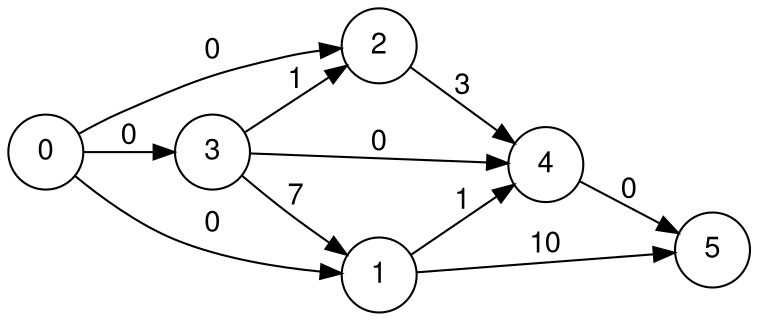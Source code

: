 digraph finite_state_machine {

    fontname="Helvetica,Arial,sans-serif"

    node [fontname="Helvetica,Arial,sans-serif"]

    edge [fontname="Helvetica,Arial,sans-serif"]

    rankdir=LR;

    node [shape = circle];
	2 -> 4 [label = "3"];
	4 -> 5 [label = "0"];
	3 -> 4 [label = "0"];
	3 -> 2 [label = "1"];
	3 -> 1 [label = "7"];
	0 -> 2 [label = "0"];
	0 -> 3 [label = "0"];
	0 -> 1 [label = "0"];
	1 -> 4 [label = "1"];
	1 -> 5 [label = "10"];
}